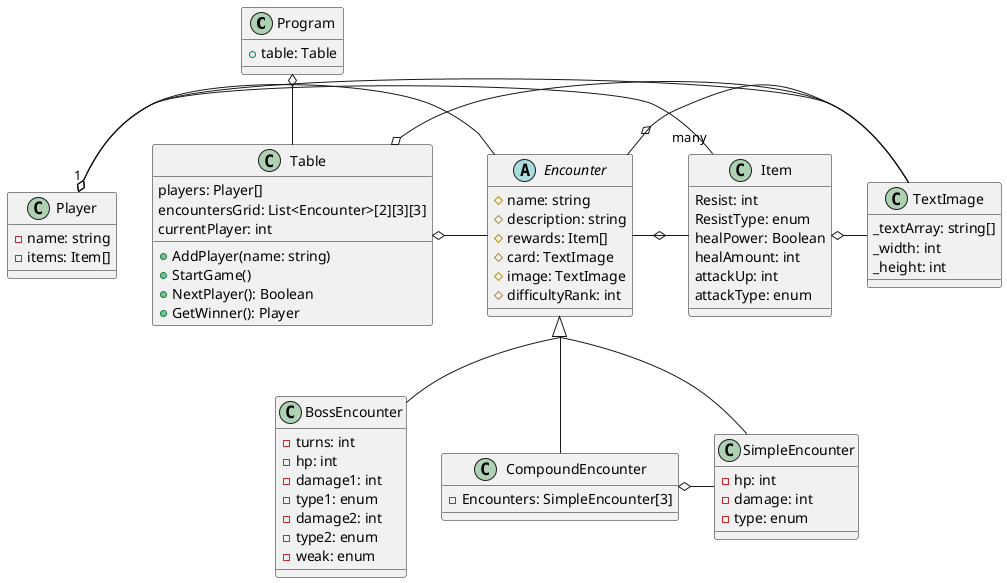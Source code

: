 @startuml Dungeon
static class Program {
    +table: Table
}
abstract class Encounter {
    #name: string
    #description: string
    #rewards: Item[]
    #card: TextImage
    #image: TextImage
    #difficultyRank: int
}
together {
    class SimpleEncounter {
        -hp: int
        -damage: int
        -type: enum
    }
    class BossEncounter {
        -turns: int
        -hp: int
        -damage1: int
        -type1: enum
        -damage2: int
        -type2: enum
        -weak: enum
    }
    class CompoundEncounter {
        -Encounters: SimpleEncounter[3]
    }
}
class Player {
    -name: string
    -items: Item[]
}
class Table {
    players: Player[]
    encountersGrid: List<Encounter>[2][3][3]
    currentPlayer: int

    +AddPlayer(name: string)
    +StartGame()
    +NextPlayer(): Boolean
    +GetWinner(): Player
}
class Item {
    Resist: int
    ResistType: enum
    healPower: Boolean
    healAmount: int
    attackUp: int
    attackType: enum
}
class TextImage {
    _textArray: string[]
    _width: int
    _height: int
}

skinparam groupInheritance 2

Program o-- Table
Encounter <|-- SimpleEncounter
Encounter <|-- BossEncounter
Encounter <|-- CompoundEncounter
Player "1" o- "many" Item
Encounter o- TextImage
Table o- TextImage
Encounter o- Item
Player o- Encounter
Player o- TextImage
Table o- Encounter
Item o- TextImage
CompoundEncounter o- SimpleEncounter

@enduml


